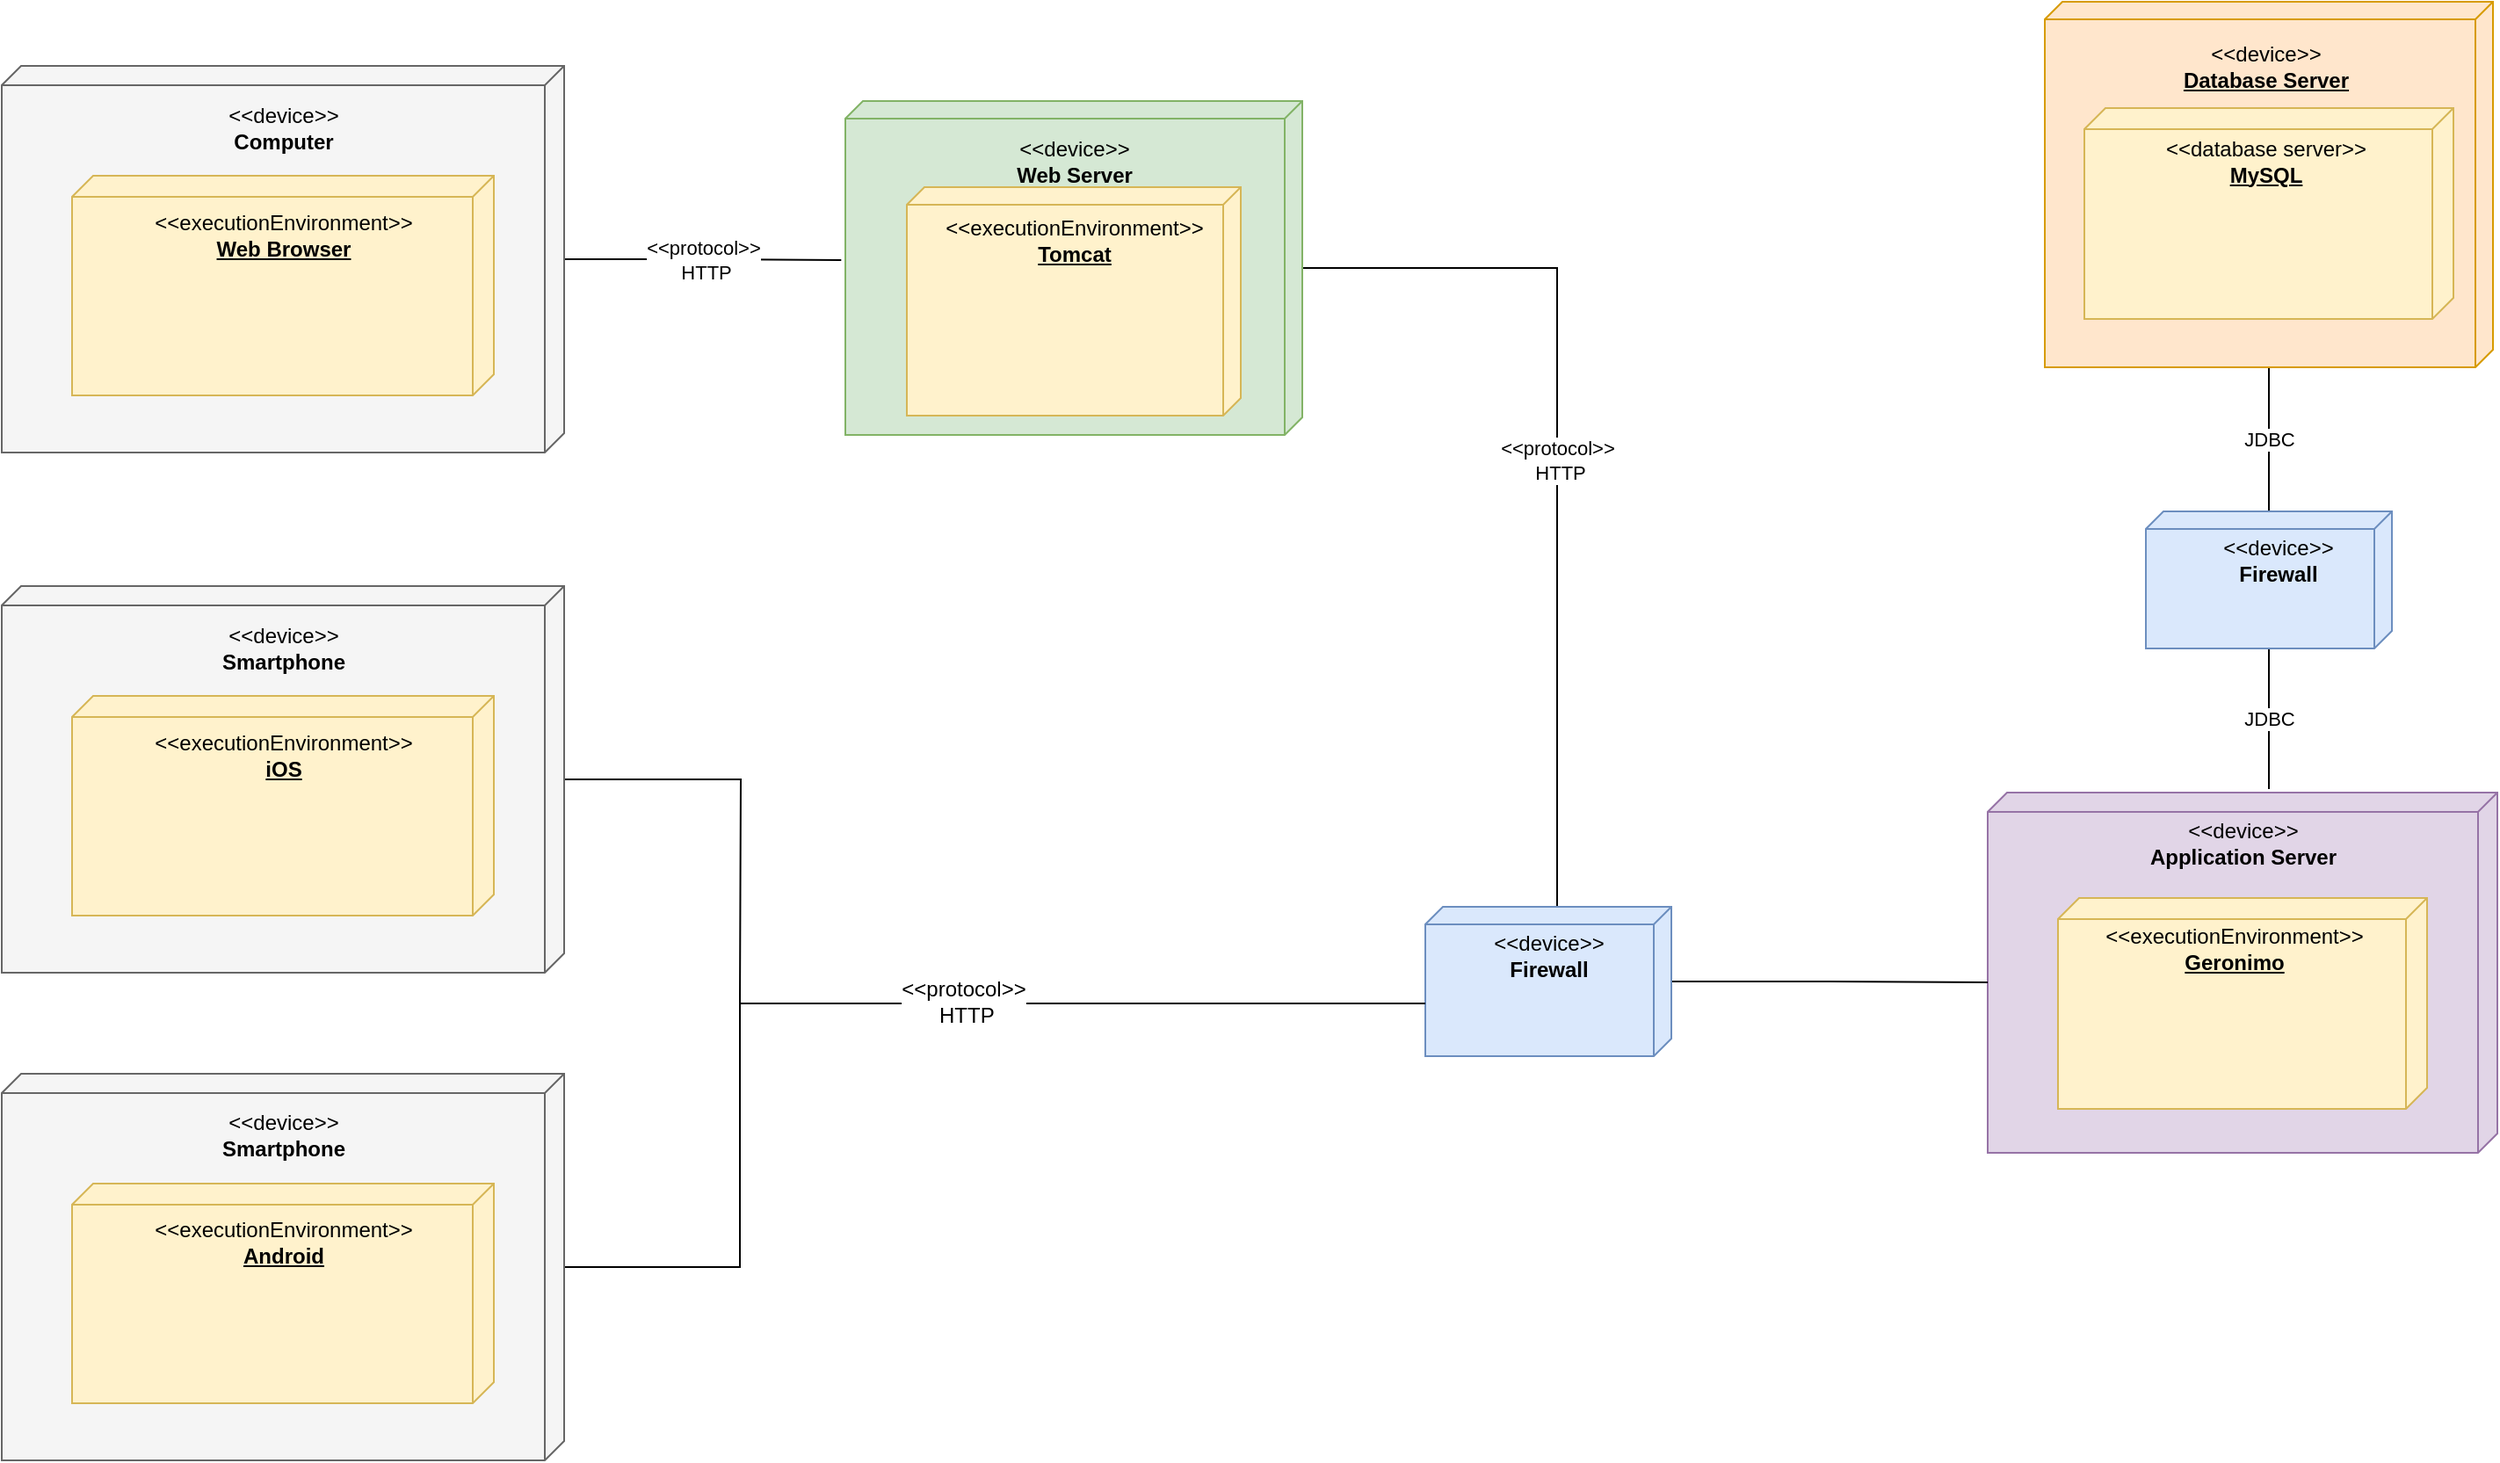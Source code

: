 <mxfile version="12.3.2" type="device" pages="1"><diagram id="XJkhHv1gwiaJZV921DDc" name="Page-1"><mxGraphModel dx="1405" dy="1047" grid="1" gridSize="10" guides="1" tooltips="1" connect="1" arrows="1" fold="1" page="1" pageScale="1" pageWidth="827" pageHeight="1169" math="0" shadow="0"><root><mxCell id="0"/><mxCell id="1" parent="0"/><mxCell id="KNp9inmseJET24q6EUfY-1" value="" style="verticalAlign=top;align=left;spacingTop=8;spacingLeft=2;spacingRight=12;shape=cube;size=11;direction=south;fontStyle=4;html=1;fillColor=#e1d5e7;strokeColor=#9673a6;" vertex="1" parent="1"><mxGeometry x="1210" y="690" width="290" height="205" as="geometry"/></mxCell><mxCell id="KNp9inmseJET24q6EUfY-2" value="" style="verticalAlign=top;align=left;spacingTop=8;spacingLeft=2;spacingRight=12;shape=cube;size=12;direction=south;fontStyle=4;html=1;fillColor=#fff2cc;strokeColor=#d6b656;" vertex="1" parent="1"><mxGeometry x="1250" y="750" width="210" height="120" as="geometry"/></mxCell><mxCell id="KNp9inmseJET24q6EUfY-3" value="&amp;lt;&amp;lt;device&amp;gt;&amp;gt;&lt;br&gt;&lt;b&gt;Application Server&lt;/b&gt;" style="text;html=1;align=center;verticalAlign=middle;resizable=0;points=[];;autosize=1;" vertex="1" parent="1"><mxGeometry x="1295" y="703.5" width="120" height="30" as="geometry"/></mxCell><mxCell id="KNp9inmseJET24q6EUfY-4" value="&amp;lt;&amp;lt;executionEnvironment&amp;gt;&amp;gt;&lt;br&gt;&lt;b&gt;&lt;u&gt;Geronimo&lt;/u&gt;&lt;/b&gt;" style="text;html=1;align=center;verticalAlign=middle;resizable=0;points=[];;autosize=1;" vertex="1" parent="1"><mxGeometry x="1270" y="763.5" width="160" height="30" as="geometry"/></mxCell><mxCell id="KNp9inmseJET24q6EUfY-122" value="JDBC" style="edgeStyle=orthogonalEdgeStyle;rounded=0;orthogonalLoop=1;jettySize=auto;html=1;endArrow=none;endFill=0;" edge="1" parent="1" source="KNp9inmseJET24q6EUfY-22"><mxGeometry relative="1" as="geometry"><mxPoint x="1370" y="688" as="targetPoint"/><Array as="points"><mxPoint x="1370" y="688"/></Array></mxGeometry></mxCell><mxCell id="KNp9inmseJET24q6EUfY-128" value="JDBC" style="edgeStyle=orthogonalEdgeStyle;rounded=0;orthogonalLoop=1;jettySize=auto;html=1;endArrow=none;endFill=0;" edge="1" parent="1" source="KNp9inmseJET24q6EUfY-22" target="KNp9inmseJET24q6EUfY-127"><mxGeometry relative="1" as="geometry"/></mxCell><mxCell id="KNp9inmseJET24q6EUfY-22" value="" style="verticalAlign=top;align=left;spacingTop=8;spacingLeft=2;spacingRight=12;shape=cube;size=10;direction=south;fontStyle=4;html=1;fillColor=#dae8fc;strokeColor=#6c8ebf;" vertex="1" parent="1"><mxGeometry x="1300" y="530" width="140" height="78" as="geometry"/></mxCell><mxCell id="KNp9inmseJET24q6EUfY-127" value="" style="verticalAlign=top;align=left;spacingTop=8;spacingLeft=2;spacingRight=12;shape=cube;size=10;direction=south;fontStyle=4;html=1;fillColor=#ffe6cc;strokeColor=#d79b00;" vertex="1" parent="1"><mxGeometry x="1242.5" y="240" width="255" height="208" as="geometry"/></mxCell><mxCell id="KNp9inmseJET24q6EUfY-23" value="&amp;lt;&amp;lt;device&amp;gt;&amp;gt;&lt;br&gt;&lt;b&gt;Firewall&lt;/b&gt;" style="text;html=1;align=center;verticalAlign=middle;resizable=0;points=[];;autosize=1;" vertex="1" parent="1"><mxGeometry x="1335" y="542.5" width="80" height="30" as="geometry"/></mxCell><mxCell id="KNp9inmseJET24q6EUfY-111" value="&amp;lt;&amp;lt;protocol&amp;gt;&amp;gt;&lt;br&gt;&amp;nbsp;HTTP" style="edgeStyle=orthogonalEdgeStyle;rounded=0;orthogonalLoop=1;jettySize=auto;html=1;endArrow=none;endFill=0;entryX=0.476;entryY=1.009;entryDx=0;entryDy=0;entryPerimeter=0;" edge="1" parent="1" source="KNp9inmseJET24q6EUfY-66" target="KNp9inmseJET24q6EUfY-75"><mxGeometry relative="1" as="geometry"><mxPoint x="480" y="386.5" as="targetPoint"/></mxGeometry></mxCell><mxCell id="KNp9inmseJET24q6EUfY-66" value="" style="verticalAlign=top;align=left;spacingTop=8;spacingLeft=2;spacingRight=12;shape=cube;size=11;direction=south;fontStyle=4;html=1;fillColor=#f5f5f5;strokeColor=#666666;fontColor=#333333;" vertex="1" parent="1"><mxGeometry x="80" y="276.5" width="320" height="220" as="geometry"/></mxCell><mxCell id="KNp9inmseJET24q6EUfY-67" value="" style="verticalAlign=top;align=left;spacingTop=8;spacingLeft=2;spacingRight=12;shape=cube;size=12;direction=south;fontStyle=4;html=1;fillColor=#fff2cc;strokeColor=#d6b656;" vertex="1" parent="1"><mxGeometry x="120" y="339" width="240" height="125" as="geometry"/></mxCell><mxCell id="KNp9inmseJET24q6EUfY-68" value="&amp;lt;&amp;lt;device&amp;gt;&amp;gt;&lt;br&gt;&lt;b&gt;Computer&lt;/b&gt;" style="text;html=1;align=center;verticalAlign=middle;resizable=0;points=[];;autosize=1;" vertex="1" parent="1"><mxGeometry x="200" y="296.5" width="80" height="30" as="geometry"/></mxCell><mxCell id="KNp9inmseJET24q6EUfY-69" value="&amp;lt;&amp;lt;executionEnvironment&amp;gt;&amp;gt;&lt;br&gt;&lt;b&gt;&lt;u&gt;Web Browser&lt;/u&gt;&lt;/b&gt;" style="text;html=1;align=center;verticalAlign=middle;resizable=0;points=[];;autosize=1;" vertex="1" parent="1"><mxGeometry x="160" y="357.5" width="160" height="30" as="geometry"/></mxCell><mxCell id="KNp9inmseJET24q6EUfY-115" value="&amp;lt;&amp;lt;protocol&amp;gt;&amp;gt;&lt;br&gt;&amp;nbsp;HTTP" style="edgeStyle=orthogonalEdgeStyle;rounded=0;orthogonalLoop=1;jettySize=auto;html=1;endArrow=none;endFill=0;entryX=0;entryY=0;entryDx=0;entryDy=65;entryPerimeter=0;" edge="1" parent="1" source="KNp9inmseJET24q6EUfY-75" target="KNp9inmseJET24q6EUfY-87"><mxGeometry relative="1" as="geometry"><mxPoint x="960" y="392" as="targetPoint"/></mxGeometry></mxCell><mxCell id="KNp9inmseJET24q6EUfY-75" value="" style="verticalAlign=top;align=left;spacingTop=8;spacingLeft=2;spacingRight=12;shape=cube;size=10;direction=south;fontStyle=4;html=1;fillColor=#d5e8d4;strokeColor=#82b366;" vertex="1" parent="1"><mxGeometry x="560" y="296.5" width="260" height="190" as="geometry"/></mxCell><mxCell id="KNp9inmseJET24q6EUfY-76" value="&amp;lt;&amp;lt;device&amp;gt;&amp;gt;&lt;br&gt;&lt;b&gt;Web Server&lt;/b&gt;" style="text;html=1;align=center;verticalAlign=middle;resizable=0;points=[];;autosize=1;" vertex="1" parent="1"><mxGeometry x="650" y="315.5" width="80" height="30" as="geometry"/></mxCell><mxCell id="KNp9inmseJET24q6EUfY-81" value="" style="verticalAlign=top;align=left;spacingTop=8;spacingLeft=2;spacingRight=12;shape=cube;size=10;direction=south;fontStyle=4;html=1;fillColor=#fff2cc;strokeColor=#d6b656;" vertex="1" parent="1"><mxGeometry x="595" y="345.5" width="190" height="130" as="geometry"/></mxCell><mxCell id="KNp9inmseJET24q6EUfY-82" value="&amp;lt;&amp;lt;executionEnvironment&amp;gt;&amp;gt;&lt;br&gt;&lt;u&gt;&lt;b&gt;Tomcat&lt;/b&gt;&lt;br&gt;&lt;/u&gt;" style="text;html=1;align=center;verticalAlign=middle;resizable=0;points=[];;autosize=1;" vertex="1" parent="1"><mxGeometry x="610" y="360.5" width="160" height="30" as="geometry"/></mxCell><mxCell id="KNp9inmseJET24q6EUfY-117" value="" style="edgeStyle=orthogonalEdgeStyle;rounded=0;orthogonalLoop=1;jettySize=auto;html=1;endArrow=none;endFill=0;entryX=0;entryY=0;entryDx=108;entryDy=290;entryPerimeter=0;" edge="1" parent="1" source="KNp9inmseJET24q6EUfY-87" target="KNp9inmseJET24q6EUfY-1"><mxGeometry relative="1" as="geometry"><mxPoint x="1110" y="797.5" as="targetPoint"/></mxGeometry></mxCell><mxCell id="KNp9inmseJET24q6EUfY-87" value="" style="verticalAlign=top;align=left;spacingTop=8;spacingLeft=2;spacingRight=12;shape=cube;size=10;direction=south;fontStyle=4;html=1;fillColor=#dae8fc;strokeColor=#6c8ebf;" vertex="1" parent="1"><mxGeometry x="890" y="755" width="140" height="85" as="geometry"/></mxCell><mxCell id="KNp9inmseJET24q6EUfY-88" value="&amp;lt;&amp;lt;device&amp;gt;&amp;gt;&lt;br&gt;&lt;b&gt;Firewall&lt;/b&gt;" style="text;html=1;align=center;verticalAlign=middle;resizable=0;points=[];;autosize=1;" vertex="1" parent="1"><mxGeometry x="920" y="767.5" width="80" height="30" as="geometry"/></mxCell><mxCell id="KNp9inmseJET24q6EUfY-113" value="" style="edgeStyle=orthogonalEdgeStyle;rounded=0;orthogonalLoop=1;jettySize=auto;html=1;endArrow=none;endFill=0;" edge="1" parent="1" source="KNp9inmseJET24q6EUfY-96"><mxGeometry relative="1" as="geometry"><mxPoint x="500" y="810" as="targetPoint"/></mxGeometry></mxCell><mxCell id="KNp9inmseJET24q6EUfY-96" value="" style="verticalAlign=top;align=left;spacingTop=8;spacingLeft=2;spacingRight=12;shape=cube;size=11;direction=south;fontStyle=4;html=1;fillColor=#f5f5f5;strokeColor=#666666;fontColor=#333333;" vertex="1" parent="1"><mxGeometry x="80" y="572.5" width="320" height="220" as="geometry"/></mxCell><mxCell id="KNp9inmseJET24q6EUfY-97" value="" style="verticalAlign=top;align=left;spacingTop=8;spacingLeft=2;spacingRight=12;shape=cube;size=12;direction=south;fontStyle=4;html=1;fillColor=#fff2cc;strokeColor=#d6b656;" vertex="1" parent="1"><mxGeometry x="120" y="635" width="240" height="125" as="geometry"/></mxCell><mxCell id="KNp9inmseJET24q6EUfY-98" value="&amp;lt;&amp;lt;device&amp;gt;&amp;gt;&lt;br&gt;&lt;b&gt;Smartphone&lt;/b&gt;" style="text;html=1;align=center;verticalAlign=middle;resizable=0;points=[];;autosize=1;" vertex="1" parent="1"><mxGeometry x="195" y="592.5" width="90" height="30" as="geometry"/></mxCell><mxCell id="KNp9inmseJET24q6EUfY-99" value="&amp;lt;&amp;lt;executionEnvironment&amp;gt;&amp;gt;&lt;br&gt;&lt;b&gt;&lt;u&gt;iOS&lt;/u&gt;&lt;/b&gt;" style="text;html=1;align=center;verticalAlign=middle;resizable=0;points=[];;autosize=1;" vertex="1" parent="1"><mxGeometry x="160" y="653.5" width="160" height="30" as="geometry"/></mxCell><mxCell id="KNp9inmseJET24q6EUfY-109" value="" style="edgeStyle=orthogonalEdgeStyle;rounded=0;orthogonalLoop=1;jettySize=auto;html=1;endArrow=none;endFill=0;" edge="1" parent="1" source="KNp9inmseJET24q6EUfY-100" target="KNp9inmseJET24q6EUfY-87"><mxGeometry relative="1" as="geometry"><mxPoint x="500" y="840" as="targetPoint"/><Array as="points"><mxPoint x="500" y="960"/><mxPoint x="500" y="810"/></Array></mxGeometry></mxCell><mxCell id="KNp9inmseJET24q6EUfY-132" value="&amp;lt;&amp;lt;protocol&amp;gt;&amp;gt;&lt;br&gt;&amp;nbsp;HTTP" style="text;html=1;align=center;verticalAlign=middle;resizable=0;points=[];;labelBackgroundColor=#ffffff;" vertex="1" connectable="0" parent="KNp9inmseJET24q6EUfY-109"><mxGeometry x="0.177" y="1" relative="1" as="geometry"><mxPoint as="offset"/></mxGeometry></mxCell><mxCell id="KNp9inmseJET24q6EUfY-100" value="" style="verticalAlign=top;align=left;spacingTop=8;spacingLeft=2;spacingRight=12;shape=cube;size=11;direction=south;fontStyle=4;html=1;fillColor=#f5f5f5;strokeColor=#666666;fontColor=#333333;" vertex="1" parent="1"><mxGeometry x="80" y="850" width="320" height="220" as="geometry"/></mxCell><mxCell id="KNp9inmseJET24q6EUfY-101" value="" style="verticalAlign=top;align=left;spacingTop=8;spacingLeft=2;spacingRight=12;shape=cube;size=12;direction=south;fontStyle=4;html=1;fillColor=#fff2cc;strokeColor=#d6b656;" vertex="1" parent="1"><mxGeometry x="120" y="912.5" width="240" height="125" as="geometry"/></mxCell><mxCell id="KNp9inmseJET24q6EUfY-102" value="&amp;lt;&amp;lt;device&amp;gt;&amp;gt;&lt;br&gt;&lt;b&gt;Smartphone&lt;/b&gt;" style="text;html=1;align=center;verticalAlign=middle;resizable=0;points=[];;autosize=1;" vertex="1" parent="1"><mxGeometry x="195" y="870" width="90" height="30" as="geometry"/></mxCell><mxCell id="KNp9inmseJET24q6EUfY-103" value="&amp;lt;&amp;lt;executionEnvironment&amp;gt;&amp;gt;&lt;br&gt;&lt;b&gt;&lt;u&gt;Android&lt;/u&gt;&lt;/b&gt;" style="text;html=1;align=center;verticalAlign=middle;resizable=0;points=[];;autosize=1;" vertex="1" parent="1"><mxGeometry x="160" y="931" width="160" height="30" as="geometry"/></mxCell><mxCell id="KNp9inmseJET24q6EUfY-129" value="&amp;lt;&amp;lt;device&amp;gt;&amp;gt;&lt;br&gt;&lt;b&gt;&lt;u&gt;Database Server&lt;/u&gt;&lt;/b&gt;" style="text;html=1;align=center;verticalAlign=middle;resizable=0;points=[];;autosize=1;" vertex="1" parent="1"><mxGeometry x="1312.5" y="261.5" width="110" height="30" as="geometry"/></mxCell><mxCell id="KNp9inmseJET24q6EUfY-130" value="" style="verticalAlign=top;align=left;spacingTop=8;spacingLeft=2;spacingRight=12;shape=cube;size=12;direction=south;fontStyle=4;html=1;fillColor=#fff2cc;strokeColor=#d6b656;" vertex="1" parent="1"><mxGeometry x="1265" y="300.5" width="210" height="120" as="geometry"/></mxCell><mxCell id="KNp9inmseJET24q6EUfY-131" value="&amp;lt;&amp;lt;database server&amp;gt;&amp;gt;&lt;br&gt;&lt;b&gt;&lt;u&gt;MySQL&lt;/u&gt;&lt;/b&gt;" style="text;html=1;align=center;verticalAlign=middle;resizable=0;points=[];;autosize=1;" vertex="1" parent="1"><mxGeometry x="1302.5" y="315.5" width="130" height="30" as="geometry"/></mxCell></root></mxGraphModel></diagram></mxfile>